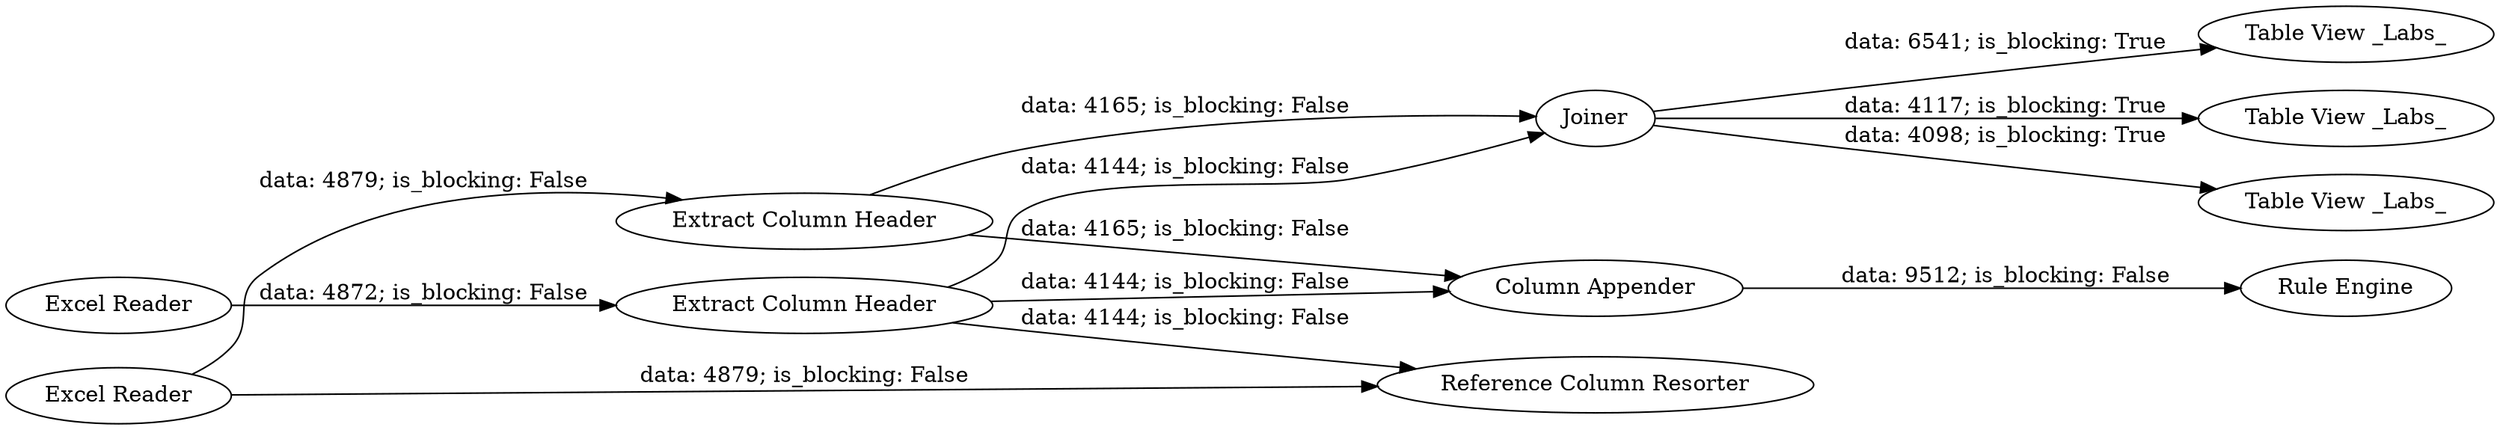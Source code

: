 digraph {
	"-1388612052555245485_8" [label="Table View _Labs_"]
	"-1388612052555245485_10" [label="Rule Engine"]
	"-1388612052555245485_4" [label="Extract Column Header"]
	"-1388612052555245485_1" [label="Excel Reader"]
	"-1388612052555245485_7" [label="Table View _Labs_"]
	"-1388612052555245485_5" [label=Joiner]
	"-1388612052555245485_3" [label="Extract Column Header"]
	"-1388612052555245485_6" [label="Table View _Labs_"]
	"-1388612052555245485_11" [label="Reference Column Resorter"]
	"-1388612052555245485_2" [label="Excel Reader"]
	"-1388612052555245485_9" [label="Column Appender"]
	"-1388612052555245485_4" -> "-1388612052555245485_5" [label="data: 4165; is_blocking: False"]
	"-1388612052555245485_5" -> "-1388612052555245485_7" [label="data: 4098; is_blocking: True"]
	"-1388612052555245485_9" -> "-1388612052555245485_10" [label="data: 9512; is_blocking: False"]
	"-1388612052555245485_3" -> "-1388612052555245485_5" [label="data: 4144; is_blocking: False"]
	"-1388612052555245485_5" -> "-1388612052555245485_8" [label="data: 4117; is_blocking: True"]
	"-1388612052555245485_3" -> "-1388612052555245485_11" [label="data: 4144; is_blocking: False"]
	"-1388612052555245485_2" -> "-1388612052555245485_11" [label="data: 4879; is_blocking: False"]
	"-1388612052555245485_1" -> "-1388612052555245485_3" [label="data: 4872; is_blocking: False"]
	"-1388612052555245485_4" -> "-1388612052555245485_9" [label="data: 4165; is_blocking: False"]
	"-1388612052555245485_2" -> "-1388612052555245485_4" [label="data: 4879; is_blocking: False"]
	"-1388612052555245485_5" -> "-1388612052555245485_6" [label="data: 6541; is_blocking: True"]
	"-1388612052555245485_3" -> "-1388612052555245485_9" [label="data: 4144; is_blocking: False"]
	rankdir=LR
}
